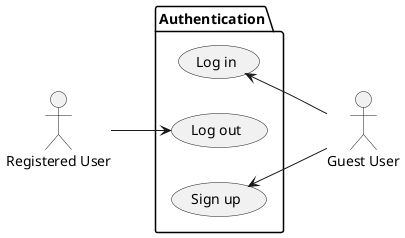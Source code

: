 @startuml authentication
left to right direction
actor "Registered User" as user
actor "Guest User" as guest
package "Authentication" {
  usecase "Log in" as log_in
  usecase "Log out" as log_out
  usecase "Sign up" as sign_up
}
log_in <-- guest
user --> log_out
sign_up <-- guest
@enduml
